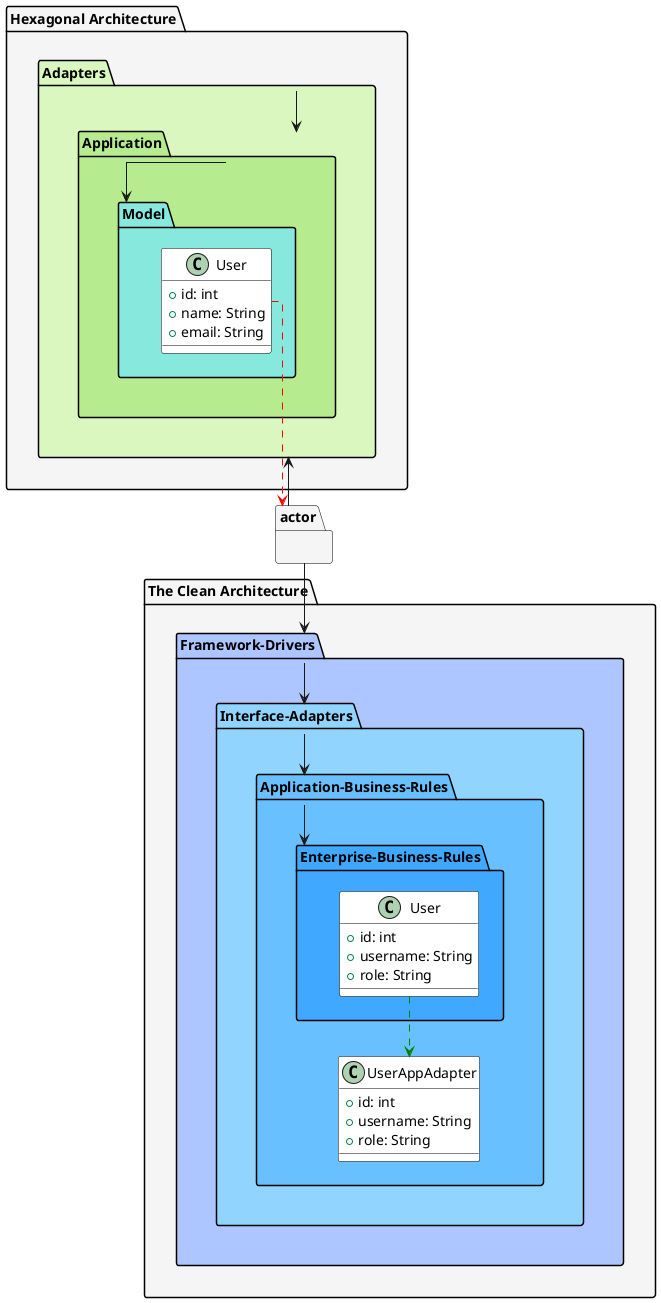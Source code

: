 @startuml
skinparam linetype ortho

!define BG_COLOR_MAIN #f5f5f5
!define BORDER_COLOR #000000
!define COLOR_ADAPTERS #d9f7be
!define COLOR_APPLICATION #b7eb8f
!define COLOR_MODEL #87e8de
!define COLOR_FRAMEWORK_DRIVERS #adc6ff
!define COLOR_INTERFACE_ADAPTERS #91d5ff
!define COLOR_APP_BUSINESS_RULES #69c0ff
!define COLOR_ENTERPRISE_BUSINESS_RULES #40a9ff

skinparam packageBackgroundColor BG_COLOR_MAIN
skinparam packageBorderColor BORDER_COLOR
skinparam classBackgroundColor #ffffff
skinparam classBorderColor BORDER_COLOR

package actor as actor {
}

package "Hexagonal Architecture" as hexa {
    package "Adapters" as adapters COLOR_ADAPTERS {
        package "Application" as application COLOR_APPLICATION {
            package "Model" as model COLOR_MODEL {
                class "User" as uHex {
                    +id: int
                    +name: String
                    +email: String
                }
            }
        }
    }
}

package "The Clean Architecture" as ca {
    package "Framework-Drivers" as fd COLOR_FRAMEWORK_DRIVERS {
        package "Interface-Adapters" as ia COLOR_INTERFACE_ADAPTERS {
            package "Application-Business-Rules" as appRules COLOR_APP_BUSINESS_RULES {
                                    class "UserAppAdapter" as UserAppAdapter {
                                        +id: int
                                        +username: String
                                        +role: String
                                    }
                package "Enterprise-Business-Rules" as ebr COLOR_ENTERPRISE_BUSINESS_RULES {
                    class "User" as uCA {
                        +id: int
                        +username: String
                        +role: String
                    }
                }
            }
        }
    }
}

actor --> adapters
actor --> fd
adapters --> application
application --> model

fd --> ia
ia --> appRules
appRules --> ebr
uHex .[#red].> actor
uCA .[#green].> UserAppAdapter
@enduml
